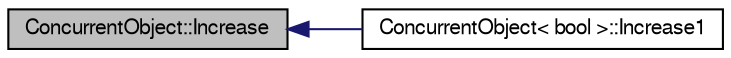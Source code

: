 digraph G
{
  edge [fontname="FreeSans",fontsize="10",labelfontname="FreeSans",labelfontsize="10"];
  node [fontname="FreeSans",fontsize="10",shape=record];
  rankdir=LR;
  Node1 [label="ConcurrentObject::Increase",height=0.2,width=0.4,color="black", fillcolor="grey75", style="filled" fontcolor="black"];
  Node1 -> Node2 [dir=back,color="midnightblue",fontsize="10",style="solid",fontname="FreeSans"];
  Node2 [label="ConcurrentObject\< bool \>::Increase1",height=0.2,width=0.4,color="black", fillcolor="white", style="filled",URL="$class_concurrent_object.html#aefcb26e20e3a570387eb545ffddd0170"];
}
